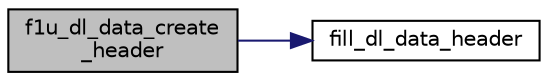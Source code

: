digraph "f1u_dl_data_create_header"
{
 // LATEX_PDF_SIZE
  edge [fontname="Helvetica",fontsize="10",labelfontname="Helvetica",labelfontsize="10"];
  node [fontname="Helvetica",fontsize="10",shape=record];
  rankdir="LR";
  Node1 [label="f1u_dl_data_create\l_header",height=0.2,width=0.4,color="black", fillcolor="grey75", style="filled", fontcolor="black",tooltip=" "];
  Node1 -> Node2 [color="midnightblue",fontsize="10",style="solid",fontname="Helvetica"];
  Node2 [label="fill_dl_data_header",height=0.2,width=0.4,color="black", fillcolor="white", style="filled",URL="$proto__agent__common_8c.html#abe0f203ae48acd6ad4c7b6513faca80a",tooltip=" "];
}
